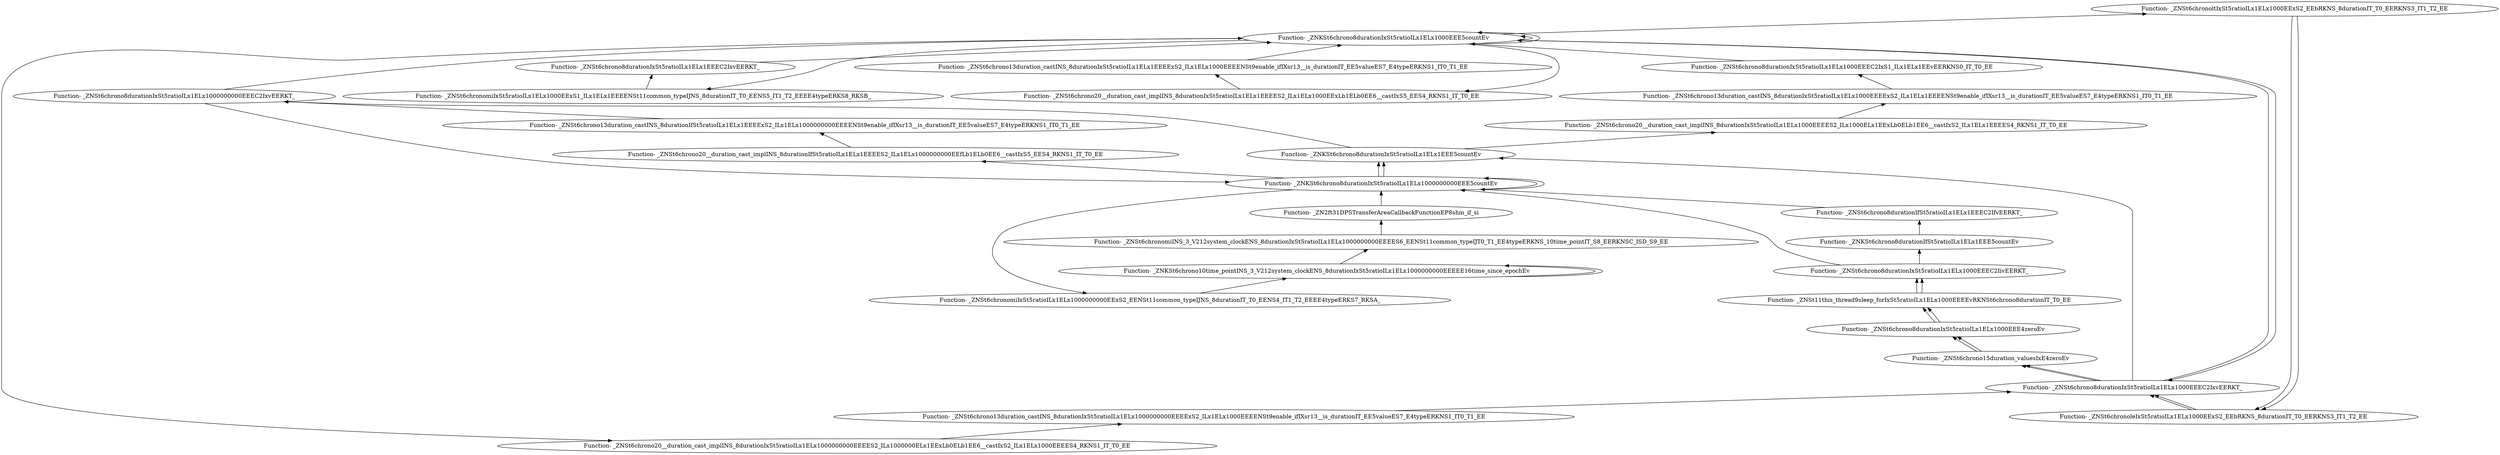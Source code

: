 digraph {
	"Function- _ZNSt6chronoltIxSt5ratioILx1ELx1000EExS2_EEbRKNS_8durationIT_T0_EERKNS3_IT1_T2_EE"
	"Function- _ZNSt6chronoleIxSt5ratioILx1ELx1000EExS2_EEbRKNS_8durationIT_T0_EERKNS3_IT1_T2_EE"
	"Function- _ZNSt6chronoleIxSt5ratioILx1ELx1000EExS2_EEbRKNS_8durationIT_T0_EERKNS3_IT1_T2_EE" -> "Function- _ZNSt6chronoltIxSt5ratioILx1ELx1000EExS2_EEbRKNS_8durationIT_T0_EERKNS3_IT1_T2_EE" [dir=back]
	"Function- _ZNSt6chrono8durationIxSt5ratioILx1ELx1000EEEC2IxvEERKT_"
	"Function- _ZNSt6chrono8durationIxSt5ratioILx1ELx1000EEEC2IxvEERKT_" -> "Function- _ZNSt6chronoleIxSt5ratioILx1ELx1000EExS2_EEbRKNS_8durationIT_T0_EERKNS3_IT1_T2_EE" [dir=back]
	"Function- _ZNSt6chrono15duration_valuesIxE4zeroEv"
	"Function- _ZNSt6chrono15duration_valuesIxE4zeroEv" -> "Function- _ZNSt6chrono8durationIxSt5ratioILx1ELx1000EEEC2IxvEERKT_" [dir=back]
	"Function- _ZNSt6chrono8durationIxSt5ratioILx1ELx1000EEE4zeroEv"
	"Function- _ZNSt6chrono8durationIxSt5ratioILx1ELx1000EEE4zeroEv" -> "Function- _ZNSt6chrono15duration_valuesIxE4zeroEv" [dir=back]
	"Function- _ZNSt11this_thread9sleep_forIxSt5ratioILx1ELx1000EEEEvRKNSt6chrono8durationIT_T0_EE"
	"Function- _ZNSt11this_thread9sleep_forIxSt5ratioILx1ELx1000EEEEvRKNSt6chrono8durationIT_T0_EE" -> "Function- _ZNSt6chrono8durationIxSt5ratioILx1ELx1000EEE4zeroEv" [dir=back]
	"Function- _ZNSt6chrono8durationIxSt5ratioILx1ELx1000EEEC2IivEERKT_"
	"Function- _ZNSt6chrono8durationIxSt5ratioILx1ELx1000EEEC2IivEERKT_" -> "Function- _ZNSt11this_thread9sleep_forIxSt5ratioILx1ELx1000EEEEvRKNSt6chrono8durationIT_T0_EE" [dir=back]
	"Function- _ZNKSt6chrono8durationIfSt5ratioILx1ELx1EEE5countEv"
	"Function- _ZNKSt6chrono8durationIfSt5ratioILx1ELx1EEE5countEv" -> "Function- _ZNSt6chrono8durationIxSt5ratioILx1ELx1000EEEC2IivEERKT_" [dir=back]
	"Function- _ZNSt6chrono8durationIfSt5ratioILx1ELx1EEEC2IfvEERKT_"
	"Function- _ZNSt6chrono8durationIfSt5ratioILx1ELx1EEEC2IfvEERKT_" -> "Function- _ZNKSt6chrono8durationIfSt5ratioILx1ELx1EEE5countEv" [dir=back]
	"Function- _ZNKSt6chrono8durationIxSt5ratioILx1ELx1000000000EEE5countEv"
	"Function- _ZNKSt6chrono8durationIxSt5ratioILx1ELx1000000000EEE5countEv" -> "Function- _ZNSt6chrono8durationIfSt5ratioILx1ELx1EEEC2IfvEERKT_" [dir=back]
	"Function- _ZNSt6chrono20__duration_cast_implINS_8durationIfSt5ratioILx1ELx1EEEES2_ILx1ELx1000000000EEfLb1ELb0EE6__castIxS5_EES4_RKNS1_IT_T0_EE"
	"Function- _ZNSt6chrono20__duration_cast_implINS_8durationIfSt5ratioILx1ELx1EEEES2_ILx1ELx1000000000EEfLb1ELb0EE6__castIxS5_EES4_RKNS1_IT_T0_EE" -> "Function- _ZNKSt6chrono8durationIxSt5ratioILx1ELx1000000000EEE5countEv" [dir=back]
	"Function- _ZNSt6chrono13duration_castINS_8durationIfSt5ratioILx1ELx1EEEExS2_ILx1ELx1000000000EEEENSt9enable_ifIXsr13__is_durationIT_EE5valueES7_E4typeERKNS1_IT0_T1_EE"
	"Function- _ZNSt6chrono13duration_castINS_8durationIfSt5ratioILx1ELx1EEEExS2_ILx1ELx1000000000EEEENSt9enable_ifIXsr13__is_durationIT_EE5valueES7_E4typeERKNS1_IT0_T1_EE" -> "Function- _ZNSt6chrono20__duration_cast_implINS_8durationIfSt5ratioILx1ELx1EEEES2_ILx1ELx1000000000EEfLb1ELb0EE6__castIxS5_EES4_RKNS1_IT_T0_EE" [dir=back]
	"Function- _ZNSt6chrono8durationIxSt5ratioILx1ELx1000000000EEEC2IxvEERKT_"
	"Function- _ZNSt6chrono8durationIxSt5ratioILx1ELx1000000000EEEC2IxvEERKT_" -> "Function- _ZNSt6chrono13duration_castINS_8durationIfSt5ratioILx1ELx1EEEExS2_ILx1ELx1000000000EEEENSt9enable_ifIXsr13__is_durationIT_EE5valueES7_E4typeERKNS1_IT0_T1_EE" [dir=back]
	"Function- _ZNKSt6chrono8durationIxSt5ratioILx1ELx1000000000EEE5countEv"
	"Function- _ZNKSt6chrono8durationIxSt5ratioILx1ELx1000000000EEE5countEv" -> "Function- _ZNSt6chrono8durationIxSt5ratioILx1ELx1000000000EEEC2IxvEERKT_" [dir=back]
	"Function- _ZNKSt6chrono8durationIxSt5ratioILx1ELx1000000000EEE5countEv"
	"Function- _ZNKSt6chrono8durationIxSt5ratioILx1ELx1000000000EEE5countEv" -> "Function- _ZNKSt6chrono8durationIxSt5ratioILx1ELx1000000000EEE5countEv" [dir=back]
	"Function- _ZNSt6chronomiIxSt5ratioILx1ELx1000000000EExS2_EENSt11common_typeIJNS_8durationIT_T0_EENS4_IT1_T2_EEEE4typeERKS7_RKSA_"
	"Function- _ZNSt6chronomiIxSt5ratioILx1ELx1000000000EExS2_EENSt11common_typeIJNS_8durationIT_T0_EENS4_IT1_T2_EEEE4typeERKS7_RKSA_" -> "Function- _ZNKSt6chrono8durationIxSt5ratioILx1ELx1000000000EEE5countEv" [dir=back]
	"Function- _ZNKSt6chrono10time_pointINS_3_V212system_clockENS_8durationIxSt5ratioILx1ELx1000000000EEEEE16time_since_epochEv"
	"Function- _ZNKSt6chrono10time_pointINS_3_V212system_clockENS_8durationIxSt5ratioILx1ELx1000000000EEEEE16time_since_epochEv" -> "Function- _ZNSt6chronomiIxSt5ratioILx1ELx1000000000EExS2_EENSt11common_typeIJNS_8durationIT_T0_EENS4_IT1_T2_EEEE4typeERKS7_RKSA_" [dir=back]
	"Function- _ZNKSt6chrono10time_pointINS_3_V212system_clockENS_8durationIxSt5ratioILx1ELx1000000000EEEEE16time_since_epochEv"
	"Function- _ZNKSt6chrono10time_pointINS_3_V212system_clockENS_8durationIxSt5ratioILx1ELx1000000000EEEEE16time_since_epochEv" -> "Function- _ZNKSt6chrono10time_pointINS_3_V212system_clockENS_8durationIxSt5ratioILx1ELx1000000000EEEEE16time_since_epochEv" [dir=back]
	"Function- _ZNSt6chronomiINS_3_V212system_clockENS_8durationIxSt5ratioILx1ELx1000000000EEEES6_EENSt11common_typeIJT0_T1_EE4typeERKNS_10time_pointIT_S8_EERKNSC_ISD_S9_EE"
	"Function- _ZNSt6chronomiINS_3_V212system_clockENS_8durationIxSt5ratioILx1ELx1000000000EEEES6_EENSt11common_typeIJT0_T1_EE4typeERKNS_10time_pointIT_S8_EERKNSC_ISD_S9_EE" -> "Function- _ZNKSt6chrono10time_pointINS_3_V212system_clockENS_8durationIxSt5ratioILx1ELx1000000000EEEEE16time_since_epochEv" [dir=back]
	"Function- _ZN2ft31DPSTransferAreaCallbackFunctionEP8shm_if_si"
	"Function- _ZN2ft31DPSTransferAreaCallbackFunctionEP8shm_if_si" -> "Function- _ZNSt6chronomiINS_3_V212system_clockENS_8durationIxSt5ratioILx1ELx1000000000EEEES6_EENSt11common_typeIJT0_T1_EE4typeERKNS_10time_pointIT_S8_EERKNSC_ISD_S9_EE" [dir=back]
	"Function- _ZNKSt6chrono8durationIxSt5ratioILx1ELx1000000000EEE5countEv"
	"Function- _ZNKSt6chrono8durationIxSt5ratioILx1ELx1000000000EEE5countEv" -> "Function- _ZN2ft31DPSTransferAreaCallbackFunctionEP8shm_if_si" [dir=back]
	"Function- _ZNKSt6chrono8durationIxSt5ratioILx1ELx1EEE5countEv"
	"Function- _ZNKSt6chrono8durationIxSt5ratioILx1ELx1EEE5countEv" -> "Function- _ZNKSt6chrono8durationIxSt5ratioILx1ELx1000000000EEE5countEv" [dir=back]
	"Function- _ZNSt6chrono8durationIxSt5ratioILx1ELx1000000000EEEC2IxvEERKT_"
	"Function- _ZNSt6chrono8durationIxSt5ratioILx1ELx1000000000EEEC2IxvEERKT_" -> "Function- _ZNKSt6chrono8durationIxSt5ratioILx1ELx1EEE5countEv" [dir=back]
	"Function- _ZNKSt6chrono8durationIxSt5ratioILx1ELx1000EEE5countEv"
	"Function- _ZNKSt6chrono8durationIxSt5ratioILx1ELx1000EEE5countEv" -> "Function- _ZNSt6chrono8durationIxSt5ratioILx1ELx1000000000EEEC2IxvEERKT_" [dir=back]
	"Function- _ZNSt6chrono20__duration_cast_implINS_8durationIxSt5ratioILx1ELx1000000000EEEES2_ILx1000000ELx1EExLb0ELb1EE6__castIxS2_ILx1ELx1000EEEES4_RKNS1_IT_T0_EE"
	"Function- _ZNSt6chrono20__duration_cast_implINS_8durationIxSt5ratioILx1ELx1000000000EEEES2_ILx1000000ELx1EExLb0ELb1EE6__castIxS2_ILx1ELx1000EEEES4_RKNS1_IT_T0_EE" -> "Function- _ZNKSt6chrono8durationIxSt5ratioILx1ELx1000EEE5countEv" [dir=back]
	"Function- _ZNSt6chrono13duration_castINS_8durationIxSt5ratioILx1ELx1000000000EEEExS2_ILx1ELx1000EEEENSt9enable_ifIXsr13__is_durationIT_EE5valueES7_E4typeERKNS1_IT0_T1_EE"
	"Function- _ZNSt6chrono13duration_castINS_8durationIxSt5ratioILx1ELx1000000000EEEExS2_ILx1ELx1000EEEENSt9enable_ifIXsr13__is_durationIT_EE5valueES7_E4typeERKNS1_IT0_T1_EE" -> "Function- _ZNSt6chrono20__duration_cast_implINS_8durationIxSt5ratioILx1ELx1000000000EEEES2_ILx1000000ELx1EExLb0ELb1EE6__castIxS2_ILx1ELx1000EEEES4_RKNS1_IT_T0_EE" [dir=back]
	"Function- _ZNSt6chrono8durationIxSt5ratioILx1ELx1000EEEC2IxvEERKT_"
	"Function- _ZNSt6chrono8durationIxSt5ratioILx1ELx1000EEEC2IxvEERKT_" -> "Function- _ZNSt6chrono13duration_castINS_8durationIxSt5ratioILx1ELx1000000000EEEExS2_ILx1ELx1000EEEENSt9enable_ifIXsr13__is_durationIT_EE5valueES7_E4typeERKNS1_IT0_T1_EE" [dir=back]
	"Function- _ZNKSt6chrono8durationIxSt5ratioILx1ELx1000EEE5countEv"
	"Function- _ZNKSt6chrono8durationIxSt5ratioILx1ELx1000EEE5countEv" -> "Function- _ZNSt6chrono8durationIxSt5ratioILx1ELx1000EEEC2IxvEERKT_" [dir=back]
	"Function- _ZNKSt6chrono8durationIxSt5ratioILx1ELx1000EEE5countEv"
	"Function- _ZNKSt6chrono8durationIxSt5ratioILx1ELx1000EEE5countEv" -> "Function- _ZNKSt6chrono8durationIxSt5ratioILx1ELx1000EEE5countEv" [dir=back]
	"Function- _ZNSt6chrono8durationIxSt5ratioILx1ELx1000EEEC2IxvEERKT_"
	"Function- _ZNSt6chrono8durationIxSt5ratioILx1ELx1000EEEC2IxvEERKT_" -> "Function- _ZNKSt6chrono8durationIxSt5ratioILx1ELx1000EEE5countEv" [dir=back]
	"Function- _ZNKSt6chrono8durationIxSt5ratioILx1ELx1EEE5countEv"
	"Function- _ZNKSt6chrono8durationIxSt5ratioILx1ELx1EEE5countEv" -> "Function- _ZNSt6chrono8durationIxSt5ratioILx1ELx1000EEEC2IxvEERKT_" [dir=back]
	"Function- _ZNSt6chrono20__duration_cast_implINS_8durationIxSt5ratioILx1ELx1000EEEES2_ILx1000ELx1EExLb0ELb1EE6__castIxS2_ILx1ELx1EEEES4_RKNS1_IT_T0_EE"
	"Function- _ZNSt6chrono20__duration_cast_implINS_8durationIxSt5ratioILx1ELx1000EEEES2_ILx1000ELx1EExLb0ELb1EE6__castIxS2_ILx1ELx1EEEES4_RKNS1_IT_T0_EE" -> "Function- _ZNKSt6chrono8durationIxSt5ratioILx1ELx1EEE5countEv" [dir=back]
	"Function- _ZNSt6chrono13duration_castINS_8durationIxSt5ratioILx1ELx1000EEEExS2_ILx1ELx1EEEENSt9enable_ifIXsr13__is_durationIT_EE5valueES7_E4typeERKNS1_IT0_T1_EE"
	"Function- _ZNSt6chrono13duration_castINS_8durationIxSt5ratioILx1ELx1000EEEExS2_ILx1ELx1EEEENSt9enable_ifIXsr13__is_durationIT_EE5valueES7_E4typeERKNS1_IT0_T1_EE" -> "Function- _ZNSt6chrono20__duration_cast_implINS_8durationIxSt5ratioILx1ELx1000EEEES2_ILx1000ELx1EExLb0ELb1EE6__castIxS2_ILx1ELx1EEEES4_RKNS1_IT_T0_EE" [dir=back]
	"Function- _ZNSt6chrono8durationIxSt5ratioILx1ELx1000EEEC2IxS1_ILx1ELx1EEvEERKNS0_IT_T0_EE"
	"Function- _ZNSt6chrono8durationIxSt5ratioILx1ELx1000EEEC2IxS1_ILx1ELx1EEvEERKNS0_IT_T0_EE" -> "Function- _ZNSt6chrono13duration_castINS_8durationIxSt5ratioILx1ELx1000EEEExS2_ILx1ELx1EEEENSt9enable_ifIXsr13__is_durationIT_EE5valueES7_E4typeERKNS1_IT0_T1_EE" [dir=back]
	"Function- _ZNKSt6chrono8durationIxSt5ratioILx1ELx1000EEE5countEv"
	"Function- _ZNKSt6chrono8durationIxSt5ratioILx1ELx1000EEE5countEv" -> "Function- _ZNSt6chrono8durationIxSt5ratioILx1ELx1000EEEC2IxS1_ILx1ELx1EEvEERKNS0_IT_T0_EE" [dir=back]
	"Function- _ZNSt6chronomiIxSt5ratioILx1ELx1000EExS1_ILx1ELx1EEEENSt11common_typeIJNS_8durationIT_T0_EENS5_IT1_T2_EEEE4typeERKS8_RKSB_"
	"Function- _ZNSt6chronomiIxSt5ratioILx1ELx1000EExS1_ILx1ELx1EEEENSt11common_typeIJNS_8durationIT_T0_EENS5_IT1_T2_EEEE4typeERKS8_RKSB_" -> "Function- _ZNKSt6chrono8durationIxSt5ratioILx1ELx1000EEE5countEv" [dir=back]
	"Function- _ZNSt6chrono8durationIxSt5ratioILx1ELx1EEEC2IxvEERKT_"
	"Function- _ZNSt6chrono8durationIxSt5ratioILx1ELx1EEEC2IxvEERKT_" -> "Function- _ZNSt6chronomiIxSt5ratioILx1ELx1000EExS1_ILx1ELx1EEEENSt11common_typeIJNS_8durationIT_T0_EENS5_IT1_T2_EEEE4typeERKS8_RKSB_" [dir=back]
	"Function- _ZNKSt6chrono8durationIxSt5ratioILx1ELx1000EEE5countEv"
	"Function- _ZNKSt6chrono8durationIxSt5ratioILx1ELx1000EEE5countEv" -> "Function- _ZNSt6chrono8durationIxSt5ratioILx1ELx1EEEC2IxvEERKT_" [dir=back]
	"Function- _ZNSt6chrono20__duration_cast_implINS_8durationIxSt5ratioILx1ELx1EEEES2_ILx1ELx1000EExLb1ELb0EE6__castIxS5_EES4_RKNS1_IT_T0_EE"
	"Function- _ZNSt6chrono20__duration_cast_implINS_8durationIxSt5ratioILx1ELx1EEEES2_ILx1ELx1000EExLb1ELb0EE6__castIxS5_EES4_RKNS1_IT_T0_EE" -> "Function- _ZNKSt6chrono8durationIxSt5ratioILx1ELx1000EEE5countEv" [dir=back]
	"Function- _ZNSt6chrono13duration_castINS_8durationIxSt5ratioILx1ELx1EEEExS2_ILx1ELx1000EEEENSt9enable_ifIXsr13__is_durationIT_EE5valueES7_E4typeERKNS1_IT0_T1_EE"
	"Function- _ZNSt6chrono13duration_castINS_8durationIxSt5ratioILx1ELx1EEEExS2_ILx1ELx1000EEEENSt9enable_ifIXsr13__is_durationIT_EE5valueES7_E4typeERKNS1_IT0_T1_EE" -> "Function- _ZNSt6chrono20__duration_cast_implINS_8durationIxSt5ratioILx1ELx1EEEES2_ILx1ELx1000EExLb1ELb0EE6__castIxS5_EES4_RKNS1_IT_T0_EE" [dir=back]
	"Function- _ZNKSt6chrono8durationIxSt5ratioILx1ELx1000EEE5countEv"
	"Function- _ZNKSt6chrono8durationIxSt5ratioILx1ELx1000EEE5countEv" -> "Function- _ZNSt6chrono13duration_castINS_8durationIxSt5ratioILx1ELx1EEEExS2_ILx1ELx1000EEEENSt9enable_ifIXsr13__is_durationIT_EE5valueES7_E4typeERKNS1_IT0_T1_EE" [dir=back]
	"Function- _ZNKSt6chrono8durationIxSt5ratioILx1ELx1000EEE5countEv"
	"Function- _ZNKSt6chrono8durationIxSt5ratioILx1ELx1000EEE5countEv" -> "Function- _ZNKSt6chrono8durationIxSt5ratioILx1ELx1000EEE5countEv" [dir=back]
	"Function- _ZNSt6chronoltIxSt5ratioILx1ELx1000EExS2_EEbRKNS_8durationIT_T0_EERKNS3_IT1_T2_EE"
	"Function- _ZNSt6chronoltIxSt5ratioILx1ELx1000EExS2_EEbRKNS_8durationIT_T0_EERKNS3_IT1_T2_EE" -> "Function- _ZNKSt6chrono8durationIxSt5ratioILx1ELx1000EEE5countEv" [dir=back]
	"Function- _ZNSt6chronoleIxSt5ratioILx1ELx1000EExS2_EEbRKNS_8durationIT_T0_EERKNS3_IT1_T2_EE"
	"Function- _ZNSt6chronoleIxSt5ratioILx1ELx1000EExS2_EEbRKNS_8durationIT_T0_EERKNS3_IT1_T2_EE" -> "Function- _ZNSt6chronoltIxSt5ratioILx1ELx1000EExS2_EEbRKNS_8durationIT_T0_EERKNS3_IT1_T2_EE" [dir=back]
	"Function- _ZNSt6chrono8durationIxSt5ratioILx1ELx1000EEEC2IxvEERKT_"
	"Function- _ZNSt6chrono8durationIxSt5ratioILx1ELx1000EEEC2IxvEERKT_" -> "Function- _ZNSt6chronoleIxSt5ratioILx1ELx1000EExS2_EEbRKNS_8durationIT_T0_EERKNS3_IT1_T2_EE" [dir=back]
	"Function- _ZNSt6chrono15duration_valuesIxE4zeroEv"
	"Function- _ZNSt6chrono15duration_valuesIxE4zeroEv" -> "Function- _ZNSt6chrono8durationIxSt5ratioILx1ELx1000EEEC2IxvEERKT_" [dir=back]
	"Function- _ZNSt6chrono8durationIxSt5ratioILx1ELx1000EEE4zeroEv"
	"Function- _ZNSt6chrono8durationIxSt5ratioILx1ELx1000EEE4zeroEv" -> "Function- _ZNSt6chrono15duration_valuesIxE4zeroEv" [dir=back]
	"Function- _ZNSt11this_thread9sleep_forIxSt5ratioILx1ELx1000EEEEvRKNSt6chrono8durationIT_T0_EE"
	"Function- _ZNSt11this_thread9sleep_forIxSt5ratioILx1ELx1000EEEEvRKNSt6chrono8durationIT_T0_EE" -> "Function- _ZNSt6chrono8durationIxSt5ratioILx1ELx1000EEE4zeroEv" [dir=back]
	"Function- _ZNSt6chrono8durationIxSt5ratioILx1ELx1000EEEC2IivEERKT_"
	"Function- _ZNSt6chrono8durationIxSt5ratioILx1ELx1000EEEC2IivEERKT_" -> "Function- _ZNSt11this_thread9sleep_forIxSt5ratioILx1ELx1000EEEEvRKNSt6chrono8durationIT_T0_EE" [dir=back]
	"Function- _ZNKSt6chrono8durationIxSt5ratioILx1ELx1000000000EEE5countEv"
	"Function- _ZNKSt6chrono8durationIxSt5ratioILx1ELx1000000000EEE5countEv" -> "Function- _ZNSt6chrono8durationIxSt5ratioILx1ELx1000EEEC2IivEERKT_" [dir=back]
	"Function- _ZNKSt6chrono8durationIxSt5ratioILx1ELx1EEE5countEv"
	"Function- _ZNKSt6chrono8durationIxSt5ratioILx1ELx1EEE5countEv" -> "Function- _ZNKSt6chrono8durationIxSt5ratioILx1ELx1000000000EEE5countEv" [dir=back]
}
